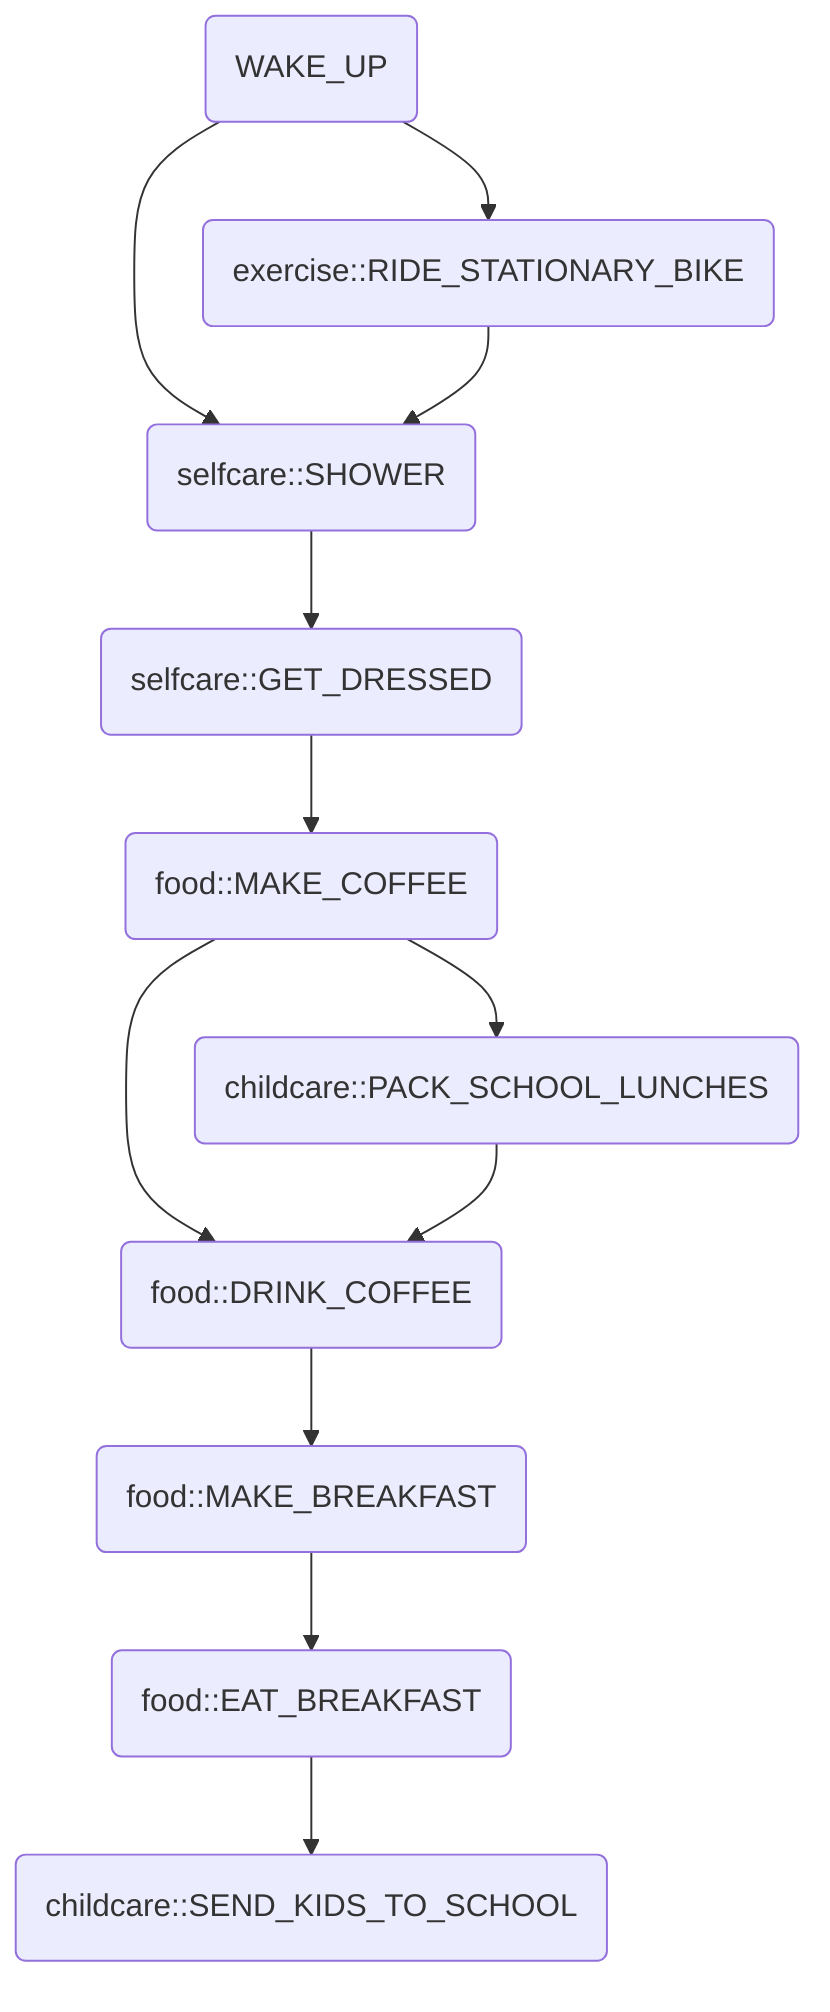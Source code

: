 flowchart TD
  a(WAKE_UP)
  b(selfcare::SHOWER)
  c(selfcare::GET_DRESSED)
  d(food::MAKE_COFFEE)
  e(food::DRINK_COFFEE)
  a --> b
  b --> c
  c --> d
  d --> e
  f(food::MAKE_BREAKFAST)
  g(food::EAT_BREAKFAST)
  h(childcare::PACK_SCHOOL_LUNCHES)
  i(childcare::SEND_KIDS_TO_SCHOOL)
  d --> h
  h --> e
  e --> f
  f --> g
  g --> i
  j(exercise::RIDE_STATIONARY_BIKE)
  a --> j
  j --> b